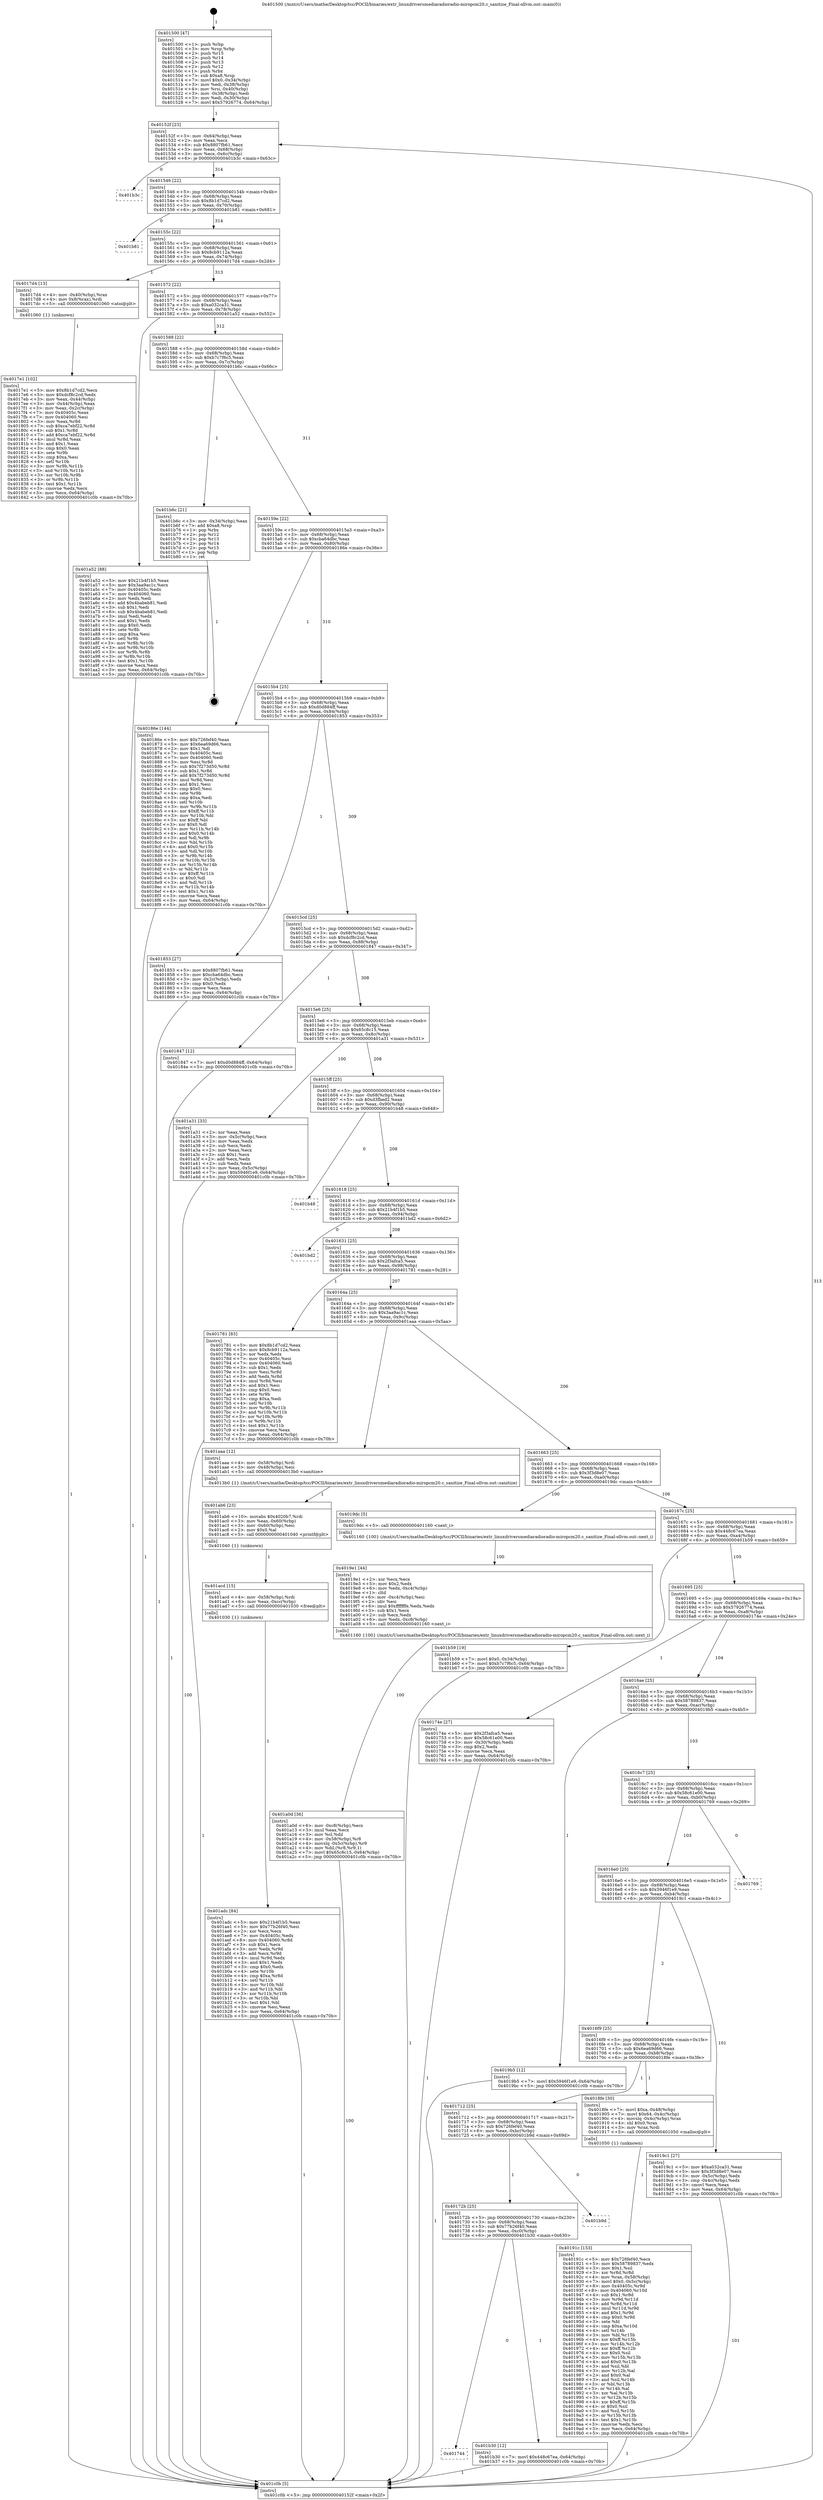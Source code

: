 digraph "0x401500" {
  label = "0x401500 (/mnt/c/Users/mathe/Desktop/tcc/POCII/binaries/extr_linuxdriversmediaradioradio-miropcm20.c_sanitize_Final-ollvm.out::main(0))"
  labelloc = "t"
  node[shape=record]

  Entry [label="",width=0.3,height=0.3,shape=circle,fillcolor=black,style=filled]
  "0x40152f" [label="{
     0x40152f [23]\l
     | [instrs]\l
     &nbsp;&nbsp;0x40152f \<+3\>: mov -0x64(%rbp),%eax\l
     &nbsp;&nbsp;0x401532 \<+2\>: mov %eax,%ecx\l
     &nbsp;&nbsp;0x401534 \<+6\>: sub $0x8807fb61,%ecx\l
     &nbsp;&nbsp;0x40153a \<+3\>: mov %eax,-0x68(%rbp)\l
     &nbsp;&nbsp;0x40153d \<+3\>: mov %ecx,-0x6c(%rbp)\l
     &nbsp;&nbsp;0x401540 \<+6\>: je 0000000000401b3c \<main+0x63c\>\l
  }"]
  "0x401b3c" [label="{
     0x401b3c\l
  }", style=dashed]
  "0x401546" [label="{
     0x401546 [22]\l
     | [instrs]\l
     &nbsp;&nbsp;0x401546 \<+5\>: jmp 000000000040154b \<main+0x4b\>\l
     &nbsp;&nbsp;0x40154b \<+3\>: mov -0x68(%rbp),%eax\l
     &nbsp;&nbsp;0x40154e \<+5\>: sub $0x8b1d7cd2,%eax\l
     &nbsp;&nbsp;0x401553 \<+3\>: mov %eax,-0x70(%rbp)\l
     &nbsp;&nbsp;0x401556 \<+6\>: je 0000000000401b81 \<main+0x681\>\l
  }"]
  Exit [label="",width=0.3,height=0.3,shape=circle,fillcolor=black,style=filled,peripheries=2]
  "0x401b81" [label="{
     0x401b81\l
  }", style=dashed]
  "0x40155c" [label="{
     0x40155c [22]\l
     | [instrs]\l
     &nbsp;&nbsp;0x40155c \<+5\>: jmp 0000000000401561 \<main+0x61\>\l
     &nbsp;&nbsp;0x401561 \<+3\>: mov -0x68(%rbp),%eax\l
     &nbsp;&nbsp;0x401564 \<+5\>: sub $0x8cb9112a,%eax\l
     &nbsp;&nbsp;0x401569 \<+3\>: mov %eax,-0x74(%rbp)\l
     &nbsp;&nbsp;0x40156c \<+6\>: je 00000000004017d4 \<main+0x2d4\>\l
  }"]
  "0x401744" [label="{
     0x401744\l
  }", style=dashed]
  "0x4017d4" [label="{
     0x4017d4 [13]\l
     | [instrs]\l
     &nbsp;&nbsp;0x4017d4 \<+4\>: mov -0x40(%rbp),%rax\l
     &nbsp;&nbsp;0x4017d8 \<+4\>: mov 0x8(%rax),%rdi\l
     &nbsp;&nbsp;0x4017dc \<+5\>: call 0000000000401060 \<atoi@plt\>\l
     | [calls]\l
     &nbsp;&nbsp;0x401060 \{1\} (unknown)\l
  }"]
  "0x401572" [label="{
     0x401572 [22]\l
     | [instrs]\l
     &nbsp;&nbsp;0x401572 \<+5\>: jmp 0000000000401577 \<main+0x77\>\l
     &nbsp;&nbsp;0x401577 \<+3\>: mov -0x68(%rbp),%eax\l
     &nbsp;&nbsp;0x40157a \<+5\>: sub $0xa032ca31,%eax\l
     &nbsp;&nbsp;0x40157f \<+3\>: mov %eax,-0x78(%rbp)\l
     &nbsp;&nbsp;0x401582 \<+6\>: je 0000000000401a52 \<main+0x552\>\l
  }"]
  "0x401b30" [label="{
     0x401b30 [12]\l
     | [instrs]\l
     &nbsp;&nbsp;0x401b30 \<+7\>: movl $0x448c67ea,-0x64(%rbp)\l
     &nbsp;&nbsp;0x401b37 \<+5\>: jmp 0000000000401c0b \<main+0x70b\>\l
  }"]
  "0x401a52" [label="{
     0x401a52 [88]\l
     | [instrs]\l
     &nbsp;&nbsp;0x401a52 \<+5\>: mov $0x21b4f1b5,%eax\l
     &nbsp;&nbsp;0x401a57 \<+5\>: mov $0x3aa9ac1c,%ecx\l
     &nbsp;&nbsp;0x401a5c \<+7\>: mov 0x40405c,%edx\l
     &nbsp;&nbsp;0x401a63 \<+7\>: mov 0x404060,%esi\l
     &nbsp;&nbsp;0x401a6a \<+2\>: mov %edx,%edi\l
     &nbsp;&nbsp;0x401a6c \<+6\>: add $0x4babeb81,%edi\l
     &nbsp;&nbsp;0x401a72 \<+3\>: sub $0x1,%edi\l
     &nbsp;&nbsp;0x401a75 \<+6\>: sub $0x4babeb81,%edi\l
     &nbsp;&nbsp;0x401a7b \<+3\>: imul %edi,%edx\l
     &nbsp;&nbsp;0x401a7e \<+3\>: and $0x1,%edx\l
     &nbsp;&nbsp;0x401a81 \<+3\>: cmp $0x0,%edx\l
     &nbsp;&nbsp;0x401a84 \<+4\>: sete %r8b\l
     &nbsp;&nbsp;0x401a88 \<+3\>: cmp $0xa,%esi\l
     &nbsp;&nbsp;0x401a8b \<+4\>: setl %r9b\l
     &nbsp;&nbsp;0x401a8f \<+3\>: mov %r8b,%r10b\l
     &nbsp;&nbsp;0x401a92 \<+3\>: and %r9b,%r10b\l
     &nbsp;&nbsp;0x401a95 \<+3\>: xor %r9b,%r8b\l
     &nbsp;&nbsp;0x401a98 \<+3\>: or %r8b,%r10b\l
     &nbsp;&nbsp;0x401a9b \<+4\>: test $0x1,%r10b\l
     &nbsp;&nbsp;0x401a9f \<+3\>: cmovne %ecx,%eax\l
     &nbsp;&nbsp;0x401aa2 \<+3\>: mov %eax,-0x64(%rbp)\l
     &nbsp;&nbsp;0x401aa5 \<+5\>: jmp 0000000000401c0b \<main+0x70b\>\l
  }"]
  "0x401588" [label="{
     0x401588 [22]\l
     | [instrs]\l
     &nbsp;&nbsp;0x401588 \<+5\>: jmp 000000000040158d \<main+0x8d\>\l
     &nbsp;&nbsp;0x40158d \<+3\>: mov -0x68(%rbp),%eax\l
     &nbsp;&nbsp;0x401590 \<+5\>: sub $0xb7c7f6c5,%eax\l
     &nbsp;&nbsp;0x401595 \<+3\>: mov %eax,-0x7c(%rbp)\l
     &nbsp;&nbsp;0x401598 \<+6\>: je 0000000000401b6c \<main+0x66c\>\l
  }"]
  "0x40172b" [label="{
     0x40172b [25]\l
     | [instrs]\l
     &nbsp;&nbsp;0x40172b \<+5\>: jmp 0000000000401730 \<main+0x230\>\l
     &nbsp;&nbsp;0x401730 \<+3\>: mov -0x68(%rbp),%eax\l
     &nbsp;&nbsp;0x401733 \<+5\>: sub $0x77b26f40,%eax\l
     &nbsp;&nbsp;0x401738 \<+6\>: mov %eax,-0xc0(%rbp)\l
     &nbsp;&nbsp;0x40173e \<+6\>: je 0000000000401b30 \<main+0x630\>\l
  }"]
  "0x401b6c" [label="{
     0x401b6c [21]\l
     | [instrs]\l
     &nbsp;&nbsp;0x401b6c \<+3\>: mov -0x34(%rbp),%eax\l
     &nbsp;&nbsp;0x401b6f \<+7\>: add $0xa8,%rsp\l
     &nbsp;&nbsp;0x401b76 \<+1\>: pop %rbx\l
     &nbsp;&nbsp;0x401b77 \<+2\>: pop %r12\l
     &nbsp;&nbsp;0x401b79 \<+2\>: pop %r13\l
     &nbsp;&nbsp;0x401b7b \<+2\>: pop %r14\l
     &nbsp;&nbsp;0x401b7d \<+2\>: pop %r15\l
     &nbsp;&nbsp;0x401b7f \<+1\>: pop %rbp\l
     &nbsp;&nbsp;0x401b80 \<+1\>: ret\l
  }"]
  "0x40159e" [label="{
     0x40159e [22]\l
     | [instrs]\l
     &nbsp;&nbsp;0x40159e \<+5\>: jmp 00000000004015a3 \<main+0xa3\>\l
     &nbsp;&nbsp;0x4015a3 \<+3\>: mov -0x68(%rbp),%eax\l
     &nbsp;&nbsp;0x4015a6 \<+5\>: sub $0xcba64dbc,%eax\l
     &nbsp;&nbsp;0x4015ab \<+3\>: mov %eax,-0x80(%rbp)\l
     &nbsp;&nbsp;0x4015ae \<+6\>: je 000000000040186e \<main+0x36e\>\l
  }"]
  "0x401b9d" [label="{
     0x401b9d\l
  }", style=dashed]
  "0x40186e" [label="{
     0x40186e [144]\l
     | [instrs]\l
     &nbsp;&nbsp;0x40186e \<+5\>: mov $0x726fef40,%eax\l
     &nbsp;&nbsp;0x401873 \<+5\>: mov $0x6ea69d66,%ecx\l
     &nbsp;&nbsp;0x401878 \<+2\>: mov $0x1,%dl\l
     &nbsp;&nbsp;0x40187a \<+7\>: mov 0x40405c,%esi\l
     &nbsp;&nbsp;0x401881 \<+7\>: mov 0x404060,%edi\l
     &nbsp;&nbsp;0x401888 \<+3\>: mov %esi,%r8d\l
     &nbsp;&nbsp;0x40188b \<+7\>: sub $0x7f273d50,%r8d\l
     &nbsp;&nbsp;0x401892 \<+4\>: sub $0x1,%r8d\l
     &nbsp;&nbsp;0x401896 \<+7\>: add $0x7f273d50,%r8d\l
     &nbsp;&nbsp;0x40189d \<+4\>: imul %r8d,%esi\l
     &nbsp;&nbsp;0x4018a1 \<+3\>: and $0x1,%esi\l
     &nbsp;&nbsp;0x4018a4 \<+3\>: cmp $0x0,%esi\l
     &nbsp;&nbsp;0x4018a7 \<+4\>: sete %r9b\l
     &nbsp;&nbsp;0x4018ab \<+3\>: cmp $0xa,%edi\l
     &nbsp;&nbsp;0x4018ae \<+4\>: setl %r10b\l
     &nbsp;&nbsp;0x4018b2 \<+3\>: mov %r9b,%r11b\l
     &nbsp;&nbsp;0x4018b5 \<+4\>: xor $0xff,%r11b\l
     &nbsp;&nbsp;0x4018b9 \<+3\>: mov %r10b,%bl\l
     &nbsp;&nbsp;0x4018bc \<+3\>: xor $0xff,%bl\l
     &nbsp;&nbsp;0x4018bf \<+3\>: xor $0x0,%dl\l
     &nbsp;&nbsp;0x4018c2 \<+3\>: mov %r11b,%r14b\l
     &nbsp;&nbsp;0x4018c5 \<+4\>: and $0x0,%r14b\l
     &nbsp;&nbsp;0x4018c9 \<+3\>: and %dl,%r9b\l
     &nbsp;&nbsp;0x4018cc \<+3\>: mov %bl,%r15b\l
     &nbsp;&nbsp;0x4018cf \<+4\>: and $0x0,%r15b\l
     &nbsp;&nbsp;0x4018d3 \<+3\>: and %dl,%r10b\l
     &nbsp;&nbsp;0x4018d6 \<+3\>: or %r9b,%r14b\l
     &nbsp;&nbsp;0x4018d9 \<+3\>: or %r10b,%r15b\l
     &nbsp;&nbsp;0x4018dc \<+3\>: xor %r15b,%r14b\l
     &nbsp;&nbsp;0x4018df \<+3\>: or %bl,%r11b\l
     &nbsp;&nbsp;0x4018e2 \<+4\>: xor $0xff,%r11b\l
     &nbsp;&nbsp;0x4018e6 \<+3\>: or $0x0,%dl\l
     &nbsp;&nbsp;0x4018e9 \<+3\>: and %dl,%r11b\l
     &nbsp;&nbsp;0x4018ec \<+3\>: or %r11b,%r14b\l
     &nbsp;&nbsp;0x4018ef \<+4\>: test $0x1,%r14b\l
     &nbsp;&nbsp;0x4018f3 \<+3\>: cmovne %ecx,%eax\l
     &nbsp;&nbsp;0x4018f6 \<+3\>: mov %eax,-0x64(%rbp)\l
     &nbsp;&nbsp;0x4018f9 \<+5\>: jmp 0000000000401c0b \<main+0x70b\>\l
  }"]
  "0x4015b4" [label="{
     0x4015b4 [25]\l
     | [instrs]\l
     &nbsp;&nbsp;0x4015b4 \<+5\>: jmp 00000000004015b9 \<main+0xb9\>\l
     &nbsp;&nbsp;0x4015b9 \<+3\>: mov -0x68(%rbp),%eax\l
     &nbsp;&nbsp;0x4015bc \<+5\>: sub $0xd0d884ff,%eax\l
     &nbsp;&nbsp;0x4015c1 \<+6\>: mov %eax,-0x84(%rbp)\l
     &nbsp;&nbsp;0x4015c7 \<+6\>: je 0000000000401853 \<main+0x353\>\l
  }"]
  "0x401adc" [label="{
     0x401adc [84]\l
     | [instrs]\l
     &nbsp;&nbsp;0x401adc \<+5\>: mov $0x21b4f1b5,%eax\l
     &nbsp;&nbsp;0x401ae1 \<+5\>: mov $0x77b26f40,%esi\l
     &nbsp;&nbsp;0x401ae6 \<+2\>: xor %ecx,%ecx\l
     &nbsp;&nbsp;0x401ae8 \<+7\>: mov 0x40405c,%edx\l
     &nbsp;&nbsp;0x401aef \<+8\>: mov 0x404060,%r8d\l
     &nbsp;&nbsp;0x401af7 \<+3\>: sub $0x1,%ecx\l
     &nbsp;&nbsp;0x401afa \<+3\>: mov %edx,%r9d\l
     &nbsp;&nbsp;0x401afd \<+3\>: add %ecx,%r9d\l
     &nbsp;&nbsp;0x401b00 \<+4\>: imul %r9d,%edx\l
     &nbsp;&nbsp;0x401b04 \<+3\>: and $0x1,%edx\l
     &nbsp;&nbsp;0x401b07 \<+3\>: cmp $0x0,%edx\l
     &nbsp;&nbsp;0x401b0a \<+4\>: sete %r10b\l
     &nbsp;&nbsp;0x401b0e \<+4\>: cmp $0xa,%r8d\l
     &nbsp;&nbsp;0x401b12 \<+4\>: setl %r11b\l
     &nbsp;&nbsp;0x401b16 \<+3\>: mov %r10b,%bl\l
     &nbsp;&nbsp;0x401b19 \<+3\>: and %r11b,%bl\l
     &nbsp;&nbsp;0x401b1c \<+3\>: xor %r11b,%r10b\l
     &nbsp;&nbsp;0x401b1f \<+3\>: or %r10b,%bl\l
     &nbsp;&nbsp;0x401b22 \<+3\>: test $0x1,%bl\l
     &nbsp;&nbsp;0x401b25 \<+3\>: cmovne %esi,%eax\l
     &nbsp;&nbsp;0x401b28 \<+3\>: mov %eax,-0x64(%rbp)\l
     &nbsp;&nbsp;0x401b2b \<+5\>: jmp 0000000000401c0b \<main+0x70b\>\l
  }"]
  "0x401853" [label="{
     0x401853 [27]\l
     | [instrs]\l
     &nbsp;&nbsp;0x401853 \<+5\>: mov $0x8807fb61,%eax\l
     &nbsp;&nbsp;0x401858 \<+5\>: mov $0xcba64dbc,%ecx\l
     &nbsp;&nbsp;0x40185d \<+3\>: mov -0x2c(%rbp),%edx\l
     &nbsp;&nbsp;0x401860 \<+3\>: cmp $0x0,%edx\l
     &nbsp;&nbsp;0x401863 \<+3\>: cmove %ecx,%eax\l
     &nbsp;&nbsp;0x401866 \<+3\>: mov %eax,-0x64(%rbp)\l
     &nbsp;&nbsp;0x401869 \<+5\>: jmp 0000000000401c0b \<main+0x70b\>\l
  }"]
  "0x4015cd" [label="{
     0x4015cd [25]\l
     | [instrs]\l
     &nbsp;&nbsp;0x4015cd \<+5\>: jmp 00000000004015d2 \<main+0xd2\>\l
     &nbsp;&nbsp;0x4015d2 \<+3\>: mov -0x68(%rbp),%eax\l
     &nbsp;&nbsp;0x4015d5 \<+5\>: sub $0xdcf8c2cd,%eax\l
     &nbsp;&nbsp;0x4015da \<+6\>: mov %eax,-0x88(%rbp)\l
     &nbsp;&nbsp;0x4015e0 \<+6\>: je 0000000000401847 \<main+0x347\>\l
  }"]
  "0x401acd" [label="{
     0x401acd [15]\l
     | [instrs]\l
     &nbsp;&nbsp;0x401acd \<+4\>: mov -0x58(%rbp),%rdi\l
     &nbsp;&nbsp;0x401ad1 \<+6\>: mov %eax,-0xcc(%rbp)\l
     &nbsp;&nbsp;0x401ad7 \<+5\>: call 0000000000401030 \<free@plt\>\l
     | [calls]\l
     &nbsp;&nbsp;0x401030 \{1\} (unknown)\l
  }"]
  "0x401847" [label="{
     0x401847 [12]\l
     | [instrs]\l
     &nbsp;&nbsp;0x401847 \<+7\>: movl $0xd0d884ff,-0x64(%rbp)\l
     &nbsp;&nbsp;0x40184e \<+5\>: jmp 0000000000401c0b \<main+0x70b\>\l
  }"]
  "0x4015e6" [label="{
     0x4015e6 [25]\l
     | [instrs]\l
     &nbsp;&nbsp;0x4015e6 \<+5\>: jmp 00000000004015eb \<main+0xeb\>\l
     &nbsp;&nbsp;0x4015eb \<+3\>: mov -0x68(%rbp),%eax\l
     &nbsp;&nbsp;0x4015ee \<+5\>: sub $0x65c8c15,%eax\l
     &nbsp;&nbsp;0x4015f3 \<+6\>: mov %eax,-0x8c(%rbp)\l
     &nbsp;&nbsp;0x4015f9 \<+6\>: je 0000000000401a31 \<main+0x531\>\l
  }"]
  "0x401ab6" [label="{
     0x401ab6 [23]\l
     | [instrs]\l
     &nbsp;&nbsp;0x401ab6 \<+10\>: movabs $0x4020b7,%rdi\l
     &nbsp;&nbsp;0x401ac0 \<+3\>: mov %eax,-0x60(%rbp)\l
     &nbsp;&nbsp;0x401ac3 \<+3\>: mov -0x60(%rbp),%esi\l
     &nbsp;&nbsp;0x401ac6 \<+2\>: mov $0x0,%al\l
     &nbsp;&nbsp;0x401ac8 \<+5\>: call 0000000000401040 \<printf@plt\>\l
     | [calls]\l
     &nbsp;&nbsp;0x401040 \{1\} (unknown)\l
  }"]
  "0x401a31" [label="{
     0x401a31 [33]\l
     | [instrs]\l
     &nbsp;&nbsp;0x401a31 \<+2\>: xor %eax,%eax\l
     &nbsp;&nbsp;0x401a33 \<+3\>: mov -0x5c(%rbp),%ecx\l
     &nbsp;&nbsp;0x401a36 \<+2\>: mov %eax,%edx\l
     &nbsp;&nbsp;0x401a38 \<+2\>: sub %ecx,%edx\l
     &nbsp;&nbsp;0x401a3a \<+2\>: mov %eax,%ecx\l
     &nbsp;&nbsp;0x401a3c \<+3\>: sub $0x1,%ecx\l
     &nbsp;&nbsp;0x401a3f \<+2\>: add %ecx,%edx\l
     &nbsp;&nbsp;0x401a41 \<+2\>: sub %edx,%eax\l
     &nbsp;&nbsp;0x401a43 \<+3\>: mov %eax,-0x5c(%rbp)\l
     &nbsp;&nbsp;0x401a46 \<+7\>: movl $0x5946f1e9,-0x64(%rbp)\l
     &nbsp;&nbsp;0x401a4d \<+5\>: jmp 0000000000401c0b \<main+0x70b\>\l
  }"]
  "0x4015ff" [label="{
     0x4015ff [25]\l
     | [instrs]\l
     &nbsp;&nbsp;0x4015ff \<+5\>: jmp 0000000000401604 \<main+0x104\>\l
     &nbsp;&nbsp;0x401604 \<+3\>: mov -0x68(%rbp),%eax\l
     &nbsp;&nbsp;0x401607 \<+5\>: sub $0xd3fbed2,%eax\l
     &nbsp;&nbsp;0x40160c \<+6\>: mov %eax,-0x90(%rbp)\l
     &nbsp;&nbsp;0x401612 \<+6\>: je 0000000000401b48 \<main+0x648\>\l
  }"]
  "0x401a0d" [label="{
     0x401a0d [36]\l
     | [instrs]\l
     &nbsp;&nbsp;0x401a0d \<+6\>: mov -0xc8(%rbp),%ecx\l
     &nbsp;&nbsp;0x401a13 \<+3\>: imul %eax,%ecx\l
     &nbsp;&nbsp;0x401a16 \<+3\>: mov %cl,%dil\l
     &nbsp;&nbsp;0x401a19 \<+4\>: mov -0x58(%rbp),%r8\l
     &nbsp;&nbsp;0x401a1d \<+4\>: movslq -0x5c(%rbp),%r9\l
     &nbsp;&nbsp;0x401a21 \<+4\>: mov %dil,(%r8,%r9,1)\l
     &nbsp;&nbsp;0x401a25 \<+7\>: movl $0x65c8c15,-0x64(%rbp)\l
     &nbsp;&nbsp;0x401a2c \<+5\>: jmp 0000000000401c0b \<main+0x70b\>\l
  }"]
  "0x401b48" [label="{
     0x401b48\l
  }", style=dashed]
  "0x401618" [label="{
     0x401618 [25]\l
     | [instrs]\l
     &nbsp;&nbsp;0x401618 \<+5\>: jmp 000000000040161d \<main+0x11d\>\l
     &nbsp;&nbsp;0x40161d \<+3\>: mov -0x68(%rbp),%eax\l
     &nbsp;&nbsp;0x401620 \<+5\>: sub $0x21b4f1b5,%eax\l
     &nbsp;&nbsp;0x401625 \<+6\>: mov %eax,-0x94(%rbp)\l
     &nbsp;&nbsp;0x40162b \<+6\>: je 0000000000401bd2 \<main+0x6d2\>\l
  }"]
  "0x4019e1" [label="{
     0x4019e1 [44]\l
     | [instrs]\l
     &nbsp;&nbsp;0x4019e1 \<+2\>: xor %ecx,%ecx\l
     &nbsp;&nbsp;0x4019e3 \<+5\>: mov $0x2,%edx\l
     &nbsp;&nbsp;0x4019e8 \<+6\>: mov %edx,-0xc4(%rbp)\l
     &nbsp;&nbsp;0x4019ee \<+1\>: cltd\l
     &nbsp;&nbsp;0x4019ef \<+6\>: mov -0xc4(%rbp),%esi\l
     &nbsp;&nbsp;0x4019f5 \<+2\>: idiv %esi\l
     &nbsp;&nbsp;0x4019f7 \<+6\>: imul $0xfffffffe,%edx,%edx\l
     &nbsp;&nbsp;0x4019fd \<+3\>: sub $0x1,%ecx\l
     &nbsp;&nbsp;0x401a00 \<+2\>: sub %ecx,%edx\l
     &nbsp;&nbsp;0x401a02 \<+6\>: mov %edx,-0xc8(%rbp)\l
     &nbsp;&nbsp;0x401a08 \<+5\>: call 0000000000401160 \<next_i\>\l
     | [calls]\l
     &nbsp;&nbsp;0x401160 \{100\} (/mnt/c/Users/mathe/Desktop/tcc/POCII/binaries/extr_linuxdriversmediaradioradio-miropcm20.c_sanitize_Final-ollvm.out::next_i)\l
  }"]
  "0x401bd2" [label="{
     0x401bd2\l
  }", style=dashed]
  "0x401631" [label="{
     0x401631 [25]\l
     | [instrs]\l
     &nbsp;&nbsp;0x401631 \<+5\>: jmp 0000000000401636 \<main+0x136\>\l
     &nbsp;&nbsp;0x401636 \<+3\>: mov -0x68(%rbp),%eax\l
     &nbsp;&nbsp;0x401639 \<+5\>: sub $0x2f3afca5,%eax\l
     &nbsp;&nbsp;0x40163e \<+6\>: mov %eax,-0x98(%rbp)\l
     &nbsp;&nbsp;0x401644 \<+6\>: je 0000000000401781 \<main+0x281\>\l
  }"]
  "0x40191c" [label="{
     0x40191c [153]\l
     | [instrs]\l
     &nbsp;&nbsp;0x40191c \<+5\>: mov $0x726fef40,%ecx\l
     &nbsp;&nbsp;0x401921 \<+5\>: mov $0x58789837,%edx\l
     &nbsp;&nbsp;0x401926 \<+3\>: mov $0x1,%sil\l
     &nbsp;&nbsp;0x401929 \<+3\>: xor %r8d,%r8d\l
     &nbsp;&nbsp;0x40192c \<+4\>: mov %rax,-0x58(%rbp)\l
     &nbsp;&nbsp;0x401930 \<+7\>: movl $0x0,-0x5c(%rbp)\l
     &nbsp;&nbsp;0x401937 \<+8\>: mov 0x40405c,%r9d\l
     &nbsp;&nbsp;0x40193f \<+8\>: mov 0x404060,%r10d\l
     &nbsp;&nbsp;0x401947 \<+4\>: sub $0x1,%r8d\l
     &nbsp;&nbsp;0x40194b \<+3\>: mov %r9d,%r11d\l
     &nbsp;&nbsp;0x40194e \<+3\>: add %r8d,%r11d\l
     &nbsp;&nbsp;0x401951 \<+4\>: imul %r11d,%r9d\l
     &nbsp;&nbsp;0x401955 \<+4\>: and $0x1,%r9d\l
     &nbsp;&nbsp;0x401959 \<+4\>: cmp $0x0,%r9d\l
     &nbsp;&nbsp;0x40195d \<+3\>: sete %bl\l
     &nbsp;&nbsp;0x401960 \<+4\>: cmp $0xa,%r10d\l
     &nbsp;&nbsp;0x401964 \<+4\>: setl %r14b\l
     &nbsp;&nbsp;0x401968 \<+3\>: mov %bl,%r15b\l
     &nbsp;&nbsp;0x40196b \<+4\>: xor $0xff,%r15b\l
     &nbsp;&nbsp;0x40196f \<+3\>: mov %r14b,%r12b\l
     &nbsp;&nbsp;0x401972 \<+4\>: xor $0xff,%r12b\l
     &nbsp;&nbsp;0x401976 \<+4\>: xor $0x0,%sil\l
     &nbsp;&nbsp;0x40197a \<+3\>: mov %r15b,%r13b\l
     &nbsp;&nbsp;0x40197d \<+4\>: and $0x0,%r13b\l
     &nbsp;&nbsp;0x401981 \<+3\>: and %sil,%bl\l
     &nbsp;&nbsp;0x401984 \<+3\>: mov %r12b,%al\l
     &nbsp;&nbsp;0x401987 \<+2\>: and $0x0,%al\l
     &nbsp;&nbsp;0x401989 \<+3\>: and %sil,%r14b\l
     &nbsp;&nbsp;0x40198c \<+3\>: or %bl,%r13b\l
     &nbsp;&nbsp;0x40198f \<+3\>: or %r14b,%al\l
     &nbsp;&nbsp;0x401992 \<+3\>: xor %al,%r13b\l
     &nbsp;&nbsp;0x401995 \<+3\>: or %r12b,%r15b\l
     &nbsp;&nbsp;0x401998 \<+4\>: xor $0xff,%r15b\l
     &nbsp;&nbsp;0x40199c \<+4\>: or $0x0,%sil\l
     &nbsp;&nbsp;0x4019a0 \<+3\>: and %sil,%r15b\l
     &nbsp;&nbsp;0x4019a3 \<+3\>: or %r15b,%r13b\l
     &nbsp;&nbsp;0x4019a6 \<+4\>: test $0x1,%r13b\l
     &nbsp;&nbsp;0x4019aa \<+3\>: cmovne %edx,%ecx\l
     &nbsp;&nbsp;0x4019ad \<+3\>: mov %ecx,-0x64(%rbp)\l
     &nbsp;&nbsp;0x4019b0 \<+5\>: jmp 0000000000401c0b \<main+0x70b\>\l
  }"]
  "0x401781" [label="{
     0x401781 [83]\l
     | [instrs]\l
     &nbsp;&nbsp;0x401781 \<+5\>: mov $0x8b1d7cd2,%eax\l
     &nbsp;&nbsp;0x401786 \<+5\>: mov $0x8cb9112a,%ecx\l
     &nbsp;&nbsp;0x40178b \<+2\>: xor %edx,%edx\l
     &nbsp;&nbsp;0x40178d \<+7\>: mov 0x40405c,%esi\l
     &nbsp;&nbsp;0x401794 \<+7\>: mov 0x404060,%edi\l
     &nbsp;&nbsp;0x40179b \<+3\>: sub $0x1,%edx\l
     &nbsp;&nbsp;0x40179e \<+3\>: mov %esi,%r8d\l
     &nbsp;&nbsp;0x4017a1 \<+3\>: add %edx,%r8d\l
     &nbsp;&nbsp;0x4017a4 \<+4\>: imul %r8d,%esi\l
     &nbsp;&nbsp;0x4017a8 \<+3\>: and $0x1,%esi\l
     &nbsp;&nbsp;0x4017ab \<+3\>: cmp $0x0,%esi\l
     &nbsp;&nbsp;0x4017ae \<+4\>: sete %r9b\l
     &nbsp;&nbsp;0x4017b2 \<+3\>: cmp $0xa,%edi\l
     &nbsp;&nbsp;0x4017b5 \<+4\>: setl %r10b\l
     &nbsp;&nbsp;0x4017b9 \<+3\>: mov %r9b,%r11b\l
     &nbsp;&nbsp;0x4017bc \<+3\>: and %r10b,%r11b\l
     &nbsp;&nbsp;0x4017bf \<+3\>: xor %r10b,%r9b\l
     &nbsp;&nbsp;0x4017c2 \<+3\>: or %r9b,%r11b\l
     &nbsp;&nbsp;0x4017c5 \<+4\>: test $0x1,%r11b\l
     &nbsp;&nbsp;0x4017c9 \<+3\>: cmovne %ecx,%eax\l
     &nbsp;&nbsp;0x4017cc \<+3\>: mov %eax,-0x64(%rbp)\l
     &nbsp;&nbsp;0x4017cf \<+5\>: jmp 0000000000401c0b \<main+0x70b\>\l
  }"]
  "0x40164a" [label="{
     0x40164a [25]\l
     | [instrs]\l
     &nbsp;&nbsp;0x40164a \<+5\>: jmp 000000000040164f \<main+0x14f\>\l
     &nbsp;&nbsp;0x40164f \<+3\>: mov -0x68(%rbp),%eax\l
     &nbsp;&nbsp;0x401652 \<+5\>: sub $0x3aa9ac1c,%eax\l
     &nbsp;&nbsp;0x401657 \<+6\>: mov %eax,-0x9c(%rbp)\l
     &nbsp;&nbsp;0x40165d \<+6\>: je 0000000000401aaa \<main+0x5aa\>\l
  }"]
  "0x401712" [label="{
     0x401712 [25]\l
     | [instrs]\l
     &nbsp;&nbsp;0x401712 \<+5\>: jmp 0000000000401717 \<main+0x217\>\l
     &nbsp;&nbsp;0x401717 \<+3\>: mov -0x68(%rbp),%eax\l
     &nbsp;&nbsp;0x40171a \<+5\>: sub $0x726fef40,%eax\l
     &nbsp;&nbsp;0x40171f \<+6\>: mov %eax,-0xbc(%rbp)\l
     &nbsp;&nbsp;0x401725 \<+6\>: je 0000000000401b9d \<main+0x69d\>\l
  }"]
  "0x401aaa" [label="{
     0x401aaa [12]\l
     | [instrs]\l
     &nbsp;&nbsp;0x401aaa \<+4\>: mov -0x58(%rbp),%rdi\l
     &nbsp;&nbsp;0x401aae \<+3\>: mov -0x48(%rbp),%esi\l
     &nbsp;&nbsp;0x401ab1 \<+5\>: call 00000000004013b0 \<sanitize\>\l
     | [calls]\l
     &nbsp;&nbsp;0x4013b0 \{1\} (/mnt/c/Users/mathe/Desktop/tcc/POCII/binaries/extr_linuxdriversmediaradioradio-miropcm20.c_sanitize_Final-ollvm.out::sanitize)\l
  }"]
  "0x401663" [label="{
     0x401663 [25]\l
     | [instrs]\l
     &nbsp;&nbsp;0x401663 \<+5\>: jmp 0000000000401668 \<main+0x168\>\l
     &nbsp;&nbsp;0x401668 \<+3\>: mov -0x68(%rbp),%eax\l
     &nbsp;&nbsp;0x40166b \<+5\>: sub $0x3f3d8e07,%eax\l
     &nbsp;&nbsp;0x401670 \<+6\>: mov %eax,-0xa0(%rbp)\l
     &nbsp;&nbsp;0x401676 \<+6\>: je 00000000004019dc \<main+0x4dc\>\l
  }"]
  "0x4018fe" [label="{
     0x4018fe [30]\l
     | [instrs]\l
     &nbsp;&nbsp;0x4018fe \<+7\>: movl $0xa,-0x48(%rbp)\l
     &nbsp;&nbsp;0x401905 \<+7\>: movl $0x64,-0x4c(%rbp)\l
     &nbsp;&nbsp;0x40190c \<+4\>: movslq -0x4c(%rbp),%rax\l
     &nbsp;&nbsp;0x401910 \<+4\>: shl $0x0,%rax\l
     &nbsp;&nbsp;0x401914 \<+3\>: mov %rax,%rdi\l
     &nbsp;&nbsp;0x401917 \<+5\>: call 0000000000401050 \<malloc@plt\>\l
     | [calls]\l
     &nbsp;&nbsp;0x401050 \{1\} (unknown)\l
  }"]
  "0x4019dc" [label="{
     0x4019dc [5]\l
     | [instrs]\l
     &nbsp;&nbsp;0x4019dc \<+5\>: call 0000000000401160 \<next_i\>\l
     | [calls]\l
     &nbsp;&nbsp;0x401160 \{100\} (/mnt/c/Users/mathe/Desktop/tcc/POCII/binaries/extr_linuxdriversmediaradioradio-miropcm20.c_sanitize_Final-ollvm.out::next_i)\l
  }"]
  "0x40167c" [label="{
     0x40167c [25]\l
     | [instrs]\l
     &nbsp;&nbsp;0x40167c \<+5\>: jmp 0000000000401681 \<main+0x181\>\l
     &nbsp;&nbsp;0x401681 \<+3\>: mov -0x68(%rbp),%eax\l
     &nbsp;&nbsp;0x401684 \<+5\>: sub $0x448c67ea,%eax\l
     &nbsp;&nbsp;0x401689 \<+6\>: mov %eax,-0xa4(%rbp)\l
     &nbsp;&nbsp;0x40168f \<+6\>: je 0000000000401b59 \<main+0x659\>\l
  }"]
  "0x4016f9" [label="{
     0x4016f9 [25]\l
     | [instrs]\l
     &nbsp;&nbsp;0x4016f9 \<+5\>: jmp 00000000004016fe \<main+0x1fe\>\l
     &nbsp;&nbsp;0x4016fe \<+3\>: mov -0x68(%rbp),%eax\l
     &nbsp;&nbsp;0x401701 \<+5\>: sub $0x6ea69d66,%eax\l
     &nbsp;&nbsp;0x401706 \<+6\>: mov %eax,-0xb8(%rbp)\l
     &nbsp;&nbsp;0x40170c \<+6\>: je 00000000004018fe \<main+0x3fe\>\l
  }"]
  "0x401b59" [label="{
     0x401b59 [19]\l
     | [instrs]\l
     &nbsp;&nbsp;0x401b59 \<+7\>: movl $0x0,-0x34(%rbp)\l
     &nbsp;&nbsp;0x401b60 \<+7\>: movl $0xb7c7f6c5,-0x64(%rbp)\l
     &nbsp;&nbsp;0x401b67 \<+5\>: jmp 0000000000401c0b \<main+0x70b\>\l
  }"]
  "0x401695" [label="{
     0x401695 [25]\l
     | [instrs]\l
     &nbsp;&nbsp;0x401695 \<+5\>: jmp 000000000040169a \<main+0x19a\>\l
     &nbsp;&nbsp;0x40169a \<+3\>: mov -0x68(%rbp),%eax\l
     &nbsp;&nbsp;0x40169d \<+5\>: sub $0x57926774,%eax\l
     &nbsp;&nbsp;0x4016a2 \<+6\>: mov %eax,-0xa8(%rbp)\l
     &nbsp;&nbsp;0x4016a8 \<+6\>: je 000000000040174e \<main+0x24e\>\l
  }"]
  "0x4019c1" [label="{
     0x4019c1 [27]\l
     | [instrs]\l
     &nbsp;&nbsp;0x4019c1 \<+5\>: mov $0xa032ca31,%eax\l
     &nbsp;&nbsp;0x4019c6 \<+5\>: mov $0x3f3d8e07,%ecx\l
     &nbsp;&nbsp;0x4019cb \<+3\>: mov -0x5c(%rbp),%edx\l
     &nbsp;&nbsp;0x4019ce \<+3\>: cmp -0x4c(%rbp),%edx\l
     &nbsp;&nbsp;0x4019d1 \<+3\>: cmovl %ecx,%eax\l
     &nbsp;&nbsp;0x4019d4 \<+3\>: mov %eax,-0x64(%rbp)\l
     &nbsp;&nbsp;0x4019d7 \<+5\>: jmp 0000000000401c0b \<main+0x70b\>\l
  }"]
  "0x40174e" [label="{
     0x40174e [27]\l
     | [instrs]\l
     &nbsp;&nbsp;0x40174e \<+5\>: mov $0x2f3afca5,%eax\l
     &nbsp;&nbsp;0x401753 \<+5\>: mov $0x58c61e00,%ecx\l
     &nbsp;&nbsp;0x401758 \<+3\>: mov -0x30(%rbp),%edx\l
     &nbsp;&nbsp;0x40175b \<+3\>: cmp $0x2,%edx\l
     &nbsp;&nbsp;0x40175e \<+3\>: cmovne %ecx,%eax\l
     &nbsp;&nbsp;0x401761 \<+3\>: mov %eax,-0x64(%rbp)\l
     &nbsp;&nbsp;0x401764 \<+5\>: jmp 0000000000401c0b \<main+0x70b\>\l
  }"]
  "0x4016ae" [label="{
     0x4016ae [25]\l
     | [instrs]\l
     &nbsp;&nbsp;0x4016ae \<+5\>: jmp 00000000004016b3 \<main+0x1b3\>\l
     &nbsp;&nbsp;0x4016b3 \<+3\>: mov -0x68(%rbp),%eax\l
     &nbsp;&nbsp;0x4016b6 \<+5\>: sub $0x58789837,%eax\l
     &nbsp;&nbsp;0x4016bb \<+6\>: mov %eax,-0xac(%rbp)\l
     &nbsp;&nbsp;0x4016c1 \<+6\>: je 00000000004019b5 \<main+0x4b5\>\l
  }"]
  "0x401c0b" [label="{
     0x401c0b [5]\l
     | [instrs]\l
     &nbsp;&nbsp;0x401c0b \<+5\>: jmp 000000000040152f \<main+0x2f\>\l
  }"]
  "0x401500" [label="{
     0x401500 [47]\l
     | [instrs]\l
     &nbsp;&nbsp;0x401500 \<+1\>: push %rbp\l
     &nbsp;&nbsp;0x401501 \<+3\>: mov %rsp,%rbp\l
     &nbsp;&nbsp;0x401504 \<+2\>: push %r15\l
     &nbsp;&nbsp;0x401506 \<+2\>: push %r14\l
     &nbsp;&nbsp;0x401508 \<+2\>: push %r13\l
     &nbsp;&nbsp;0x40150a \<+2\>: push %r12\l
     &nbsp;&nbsp;0x40150c \<+1\>: push %rbx\l
     &nbsp;&nbsp;0x40150d \<+7\>: sub $0xa8,%rsp\l
     &nbsp;&nbsp;0x401514 \<+7\>: movl $0x0,-0x34(%rbp)\l
     &nbsp;&nbsp;0x40151b \<+3\>: mov %edi,-0x38(%rbp)\l
     &nbsp;&nbsp;0x40151e \<+4\>: mov %rsi,-0x40(%rbp)\l
     &nbsp;&nbsp;0x401522 \<+3\>: mov -0x38(%rbp),%edi\l
     &nbsp;&nbsp;0x401525 \<+3\>: mov %edi,-0x30(%rbp)\l
     &nbsp;&nbsp;0x401528 \<+7\>: movl $0x57926774,-0x64(%rbp)\l
  }"]
  "0x4017e1" [label="{
     0x4017e1 [102]\l
     | [instrs]\l
     &nbsp;&nbsp;0x4017e1 \<+5\>: mov $0x8b1d7cd2,%ecx\l
     &nbsp;&nbsp;0x4017e6 \<+5\>: mov $0xdcf8c2cd,%edx\l
     &nbsp;&nbsp;0x4017eb \<+3\>: mov %eax,-0x44(%rbp)\l
     &nbsp;&nbsp;0x4017ee \<+3\>: mov -0x44(%rbp),%eax\l
     &nbsp;&nbsp;0x4017f1 \<+3\>: mov %eax,-0x2c(%rbp)\l
     &nbsp;&nbsp;0x4017f4 \<+7\>: mov 0x40405c,%eax\l
     &nbsp;&nbsp;0x4017fb \<+7\>: mov 0x404060,%esi\l
     &nbsp;&nbsp;0x401802 \<+3\>: mov %eax,%r8d\l
     &nbsp;&nbsp;0x401805 \<+7\>: sub $0xca7ebf22,%r8d\l
     &nbsp;&nbsp;0x40180c \<+4\>: sub $0x1,%r8d\l
     &nbsp;&nbsp;0x401810 \<+7\>: add $0xca7ebf22,%r8d\l
     &nbsp;&nbsp;0x401817 \<+4\>: imul %r8d,%eax\l
     &nbsp;&nbsp;0x40181b \<+3\>: and $0x1,%eax\l
     &nbsp;&nbsp;0x40181e \<+3\>: cmp $0x0,%eax\l
     &nbsp;&nbsp;0x401821 \<+4\>: sete %r9b\l
     &nbsp;&nbsp;0x401825 \<+3\>: cmp $0xa,%esi\l
     &nbsp;&nbsp;0x401828 \<+4\>: setl %r10b\l
     &nbsp;&nbsp;0x40182c \<+3\>: mov %r9b,%r11b\l
     &nbsp;&nbsp;0x40182f \<+3\>: and %r10b,%r11b\l
     &nbsp;&nbsp;0x401832 \<+3\>: xor %r10b,%r9b\l
     &nbsp;&nbsp;0x401835 \<+3\>: or %r9b,%r11b\l
     &nbsp;&nbsp;0x401838 \<+4\>: test $0x1,%r11b\l
     &nbsp;&nbsp;0x40183c \<+3\>: cmovne %edx,%ecx\l
     &nbsp;&nbsp;0x40183f \<+3\>: mov %ecx,-0x64(%rbp)\l
     &nbsp;&nbsp;0x401842 \<+5\>: jmp 0000000000401c0b \<main+0x70b\>\l
  }"]
  "0x4016e0" [label="{
     0x4016e0 [25]\l
     | [instrs]\l
     &nbsp;&nbsp;0x4016e0 \<+5\>: jmp 00000000004016e5 \<main+0x1e5\>\l
     &nbsp;&nbsp;0x4016e5 \<+3\>: mov -0x68(%rbp),%eax\l
     &nbsp;&nbsp;0x4016e8 \<+5\>: sub $0x5946f1e9,%eax\l
     &nbsp;&nbsp;0x4016ed \<+6\>: mov %eax,-0xb4(%rbp)\l
     &nbsp;&nbsp;0x4016f3 \<+6\>: je 00000000004019c1 \<main+0x4c1\>\l
  }"]
  "0x4019b5" [label="{
     0x4019b5 [12]\l
     | [instrs]\l
     &nbsp;&nbsp;0x4019b5 \<+7\>: movl $0x5946f1e9,-0x64(%rbp)\l
     &nbsp;&nbsp;0x4019bc \<+5\>: jmp 0000000000401c0b \<main+0x70b\>\l
  }"]
  "0x4016c7" [label="{
     0x4016c7 [25]\l
     | [instrs]\l
     &nbsp;&nbsp;0x4016c7 \<+5\>: jmp 00000000004016cc \<main+0x1cc\>\l
     &nbsp;&nbsp;0x4016cc \<+3\>: mov -0x68(%rbp),%eax\l
     &nbsp;&nbsp;0x4016cf \<+5\>: sub $0x58c61e00,%eax\l
     &nbsp;&nbsp;0x4016d4 \<+6\>: mov %eax,-0xb0(%rbp)\l
     &nbsp;&nbsp;0x4016da \<+6\>: je 0000000000401769 \<main+0x269\>\l
  }"]
  "0x401769" [label="{
     0x401769\l
  }", style=dashed]
  Entry -> "0x401500" [label=" 1"]
  "0x40152f" -> "0x401b3c" [label=" 0"]
  "0x40152f" -> "0x401546" [label=" 314"]
  "0x401b6c" -> Exit [label=" 1"]
  "0x401546" -> "0x401b81" [label=" 0"]
  "0x401546" -> "0x40155c" [label=" 314"]
  "0x401b59" -> "0x401c0b" [label=" 1"]
  "0x40155c" -> "0x4017d4" [label=" 1"]
  "0x40155c" -> "0x401572" [label=" 313"]
  "0x401b30" -> "0x401c0b" [label=" 1"]
  "0x401572" -> "0x401a52" [label=" 1"]
  "0x401572" -> "0x401588" [label=" 312"]
  "0x40172b" -> "0x401744" [label=" 0"]
  "0x401588" -> "0x401b6c" [label=" 1"]
  "0x401588" -> "0x40159e" [label=" 311"]
  "0x40172b" -> "0x401b30" [label=" 1"]
  "0x40159e" -> "0x40186e" [label=" 1"]
  "0x40159e" -> "0x4015b4" [label=" 310"]
  "0x401712" -> "0x40172b" [label=" 1"]
  "0x4015b4" -> "0x401853" [label=" 1"]
  "0x4015b4" -> "0x4015cd" [label=" 309"]
  "0x401712" -> "0x401b9d" [label=" 0"]
  "0x4015cd" -> "0x401847" [label=" 1"]
  "0x4015cd" -> "0x4015e6" [label=" 308"]
  "0x401adc" -> "0x401c0b" [label=" 1"]
  "0x4015e6" -> "0x401a31" [label=" 100"]
  "0x4015e6" -> "0x4015ff" [label=" 208"]
  "0x401acd" -> "0x401adc" [label=" 1"]
  "0x4015ff" -> "0x401b48" [label=" 0"]
  "0x4015ff" -> "0x401618" [label=" 208"]
  "0x401ab6" -> "0x401acd" [label=" 1"]
  "0x401618" -> "0x401bd2" [label=" 0"]
  "0x401618" -> "0x401631" [label=" 208"]
  "0x401aaa" -> "0x401ab6" [label=" 1"]
  "0x401631" -> "0x401781" [label=" 1"]
  "0x401631" -> "0x40164a" [label=" 207"]
  "0x401a52" -> "0x401c0b" [label=" 1"]
  "0x40164a" -> "0x401aaa" [label=" 1"]
  "0x40164a" -> "0x401663" [label=" 206"]
  "0x401a31" -> "0x401c0b" [label=" 100"]
  "0x401663" -> "0x4019dc" [label=" 100"]
  "0x401663" -> "0x40167c" [label=" 106"]
  "0x401a0d" -> "0x401c0b" [label=" 100"]
  "0x40167c" -> "0x401b59" [label=" 1"]
  "0x40167c" -> "0x401695" [label=" 105"]
  "0x4019dc" -> "0x4019e1" [label=" 100"]
  "0x401695" -> "0x40174e" [label=" 1"]
  "0x401695" -> "0x4016ae" [label=" 104"]
  "0x40174e" -> "0x401c0b" [label=" 1"]
  "0x401500" -> "0x40152f" [label=" 1"]
  "0x401c0b" -> "0x40152f" [label=" 313"]
  "0x401781" -> "0x401c0b" [label=" 1"]
  "0x4017d4" -> "0x4017e1" [label=" 1"]
  "0x4017e1" -> "0x401c0b" [label=" 1"]
  "0x401847" -> "0x401c0b" [label=" 1"]
  "0x401853" -> "0x401c0b" [label=" 1"]
  "0x40186e" -> "0x401c0b" [label=" 1"]
  "0x4019c1" -> "0x401c0b" [label=" 101"]
  "0x4016ae" -> "0x4019b5" [label=" 1"]
  "0x4016ae" -> "0x4016c7" [label=" 103"]
  "0x40191c" -> "0x401c0b" [label=" 1"]
  "0x4016c7" -> "0x401769" [label=" 0"]
  "0x4016c7" -> "0x4016e0" [label=" 103"]
  "0x4019b5" -> "0x401c0b" [label=" 1"]
  "0x4016e0" -> "0x4019c1" [label=" 101"]
  "0x4016e0" -> "0x4016f9" [label=" 2"]
  "0x4019e1" -> "0x401a0d" [label=" 100"]
  "0x4016f9" -> "0x4018fe" [label=" 1"]
  "0x4016f9" -> "0x401712" [label=" 1"]
  "0x4018fe" -> "0x40191c" [label=" 1"]
}
